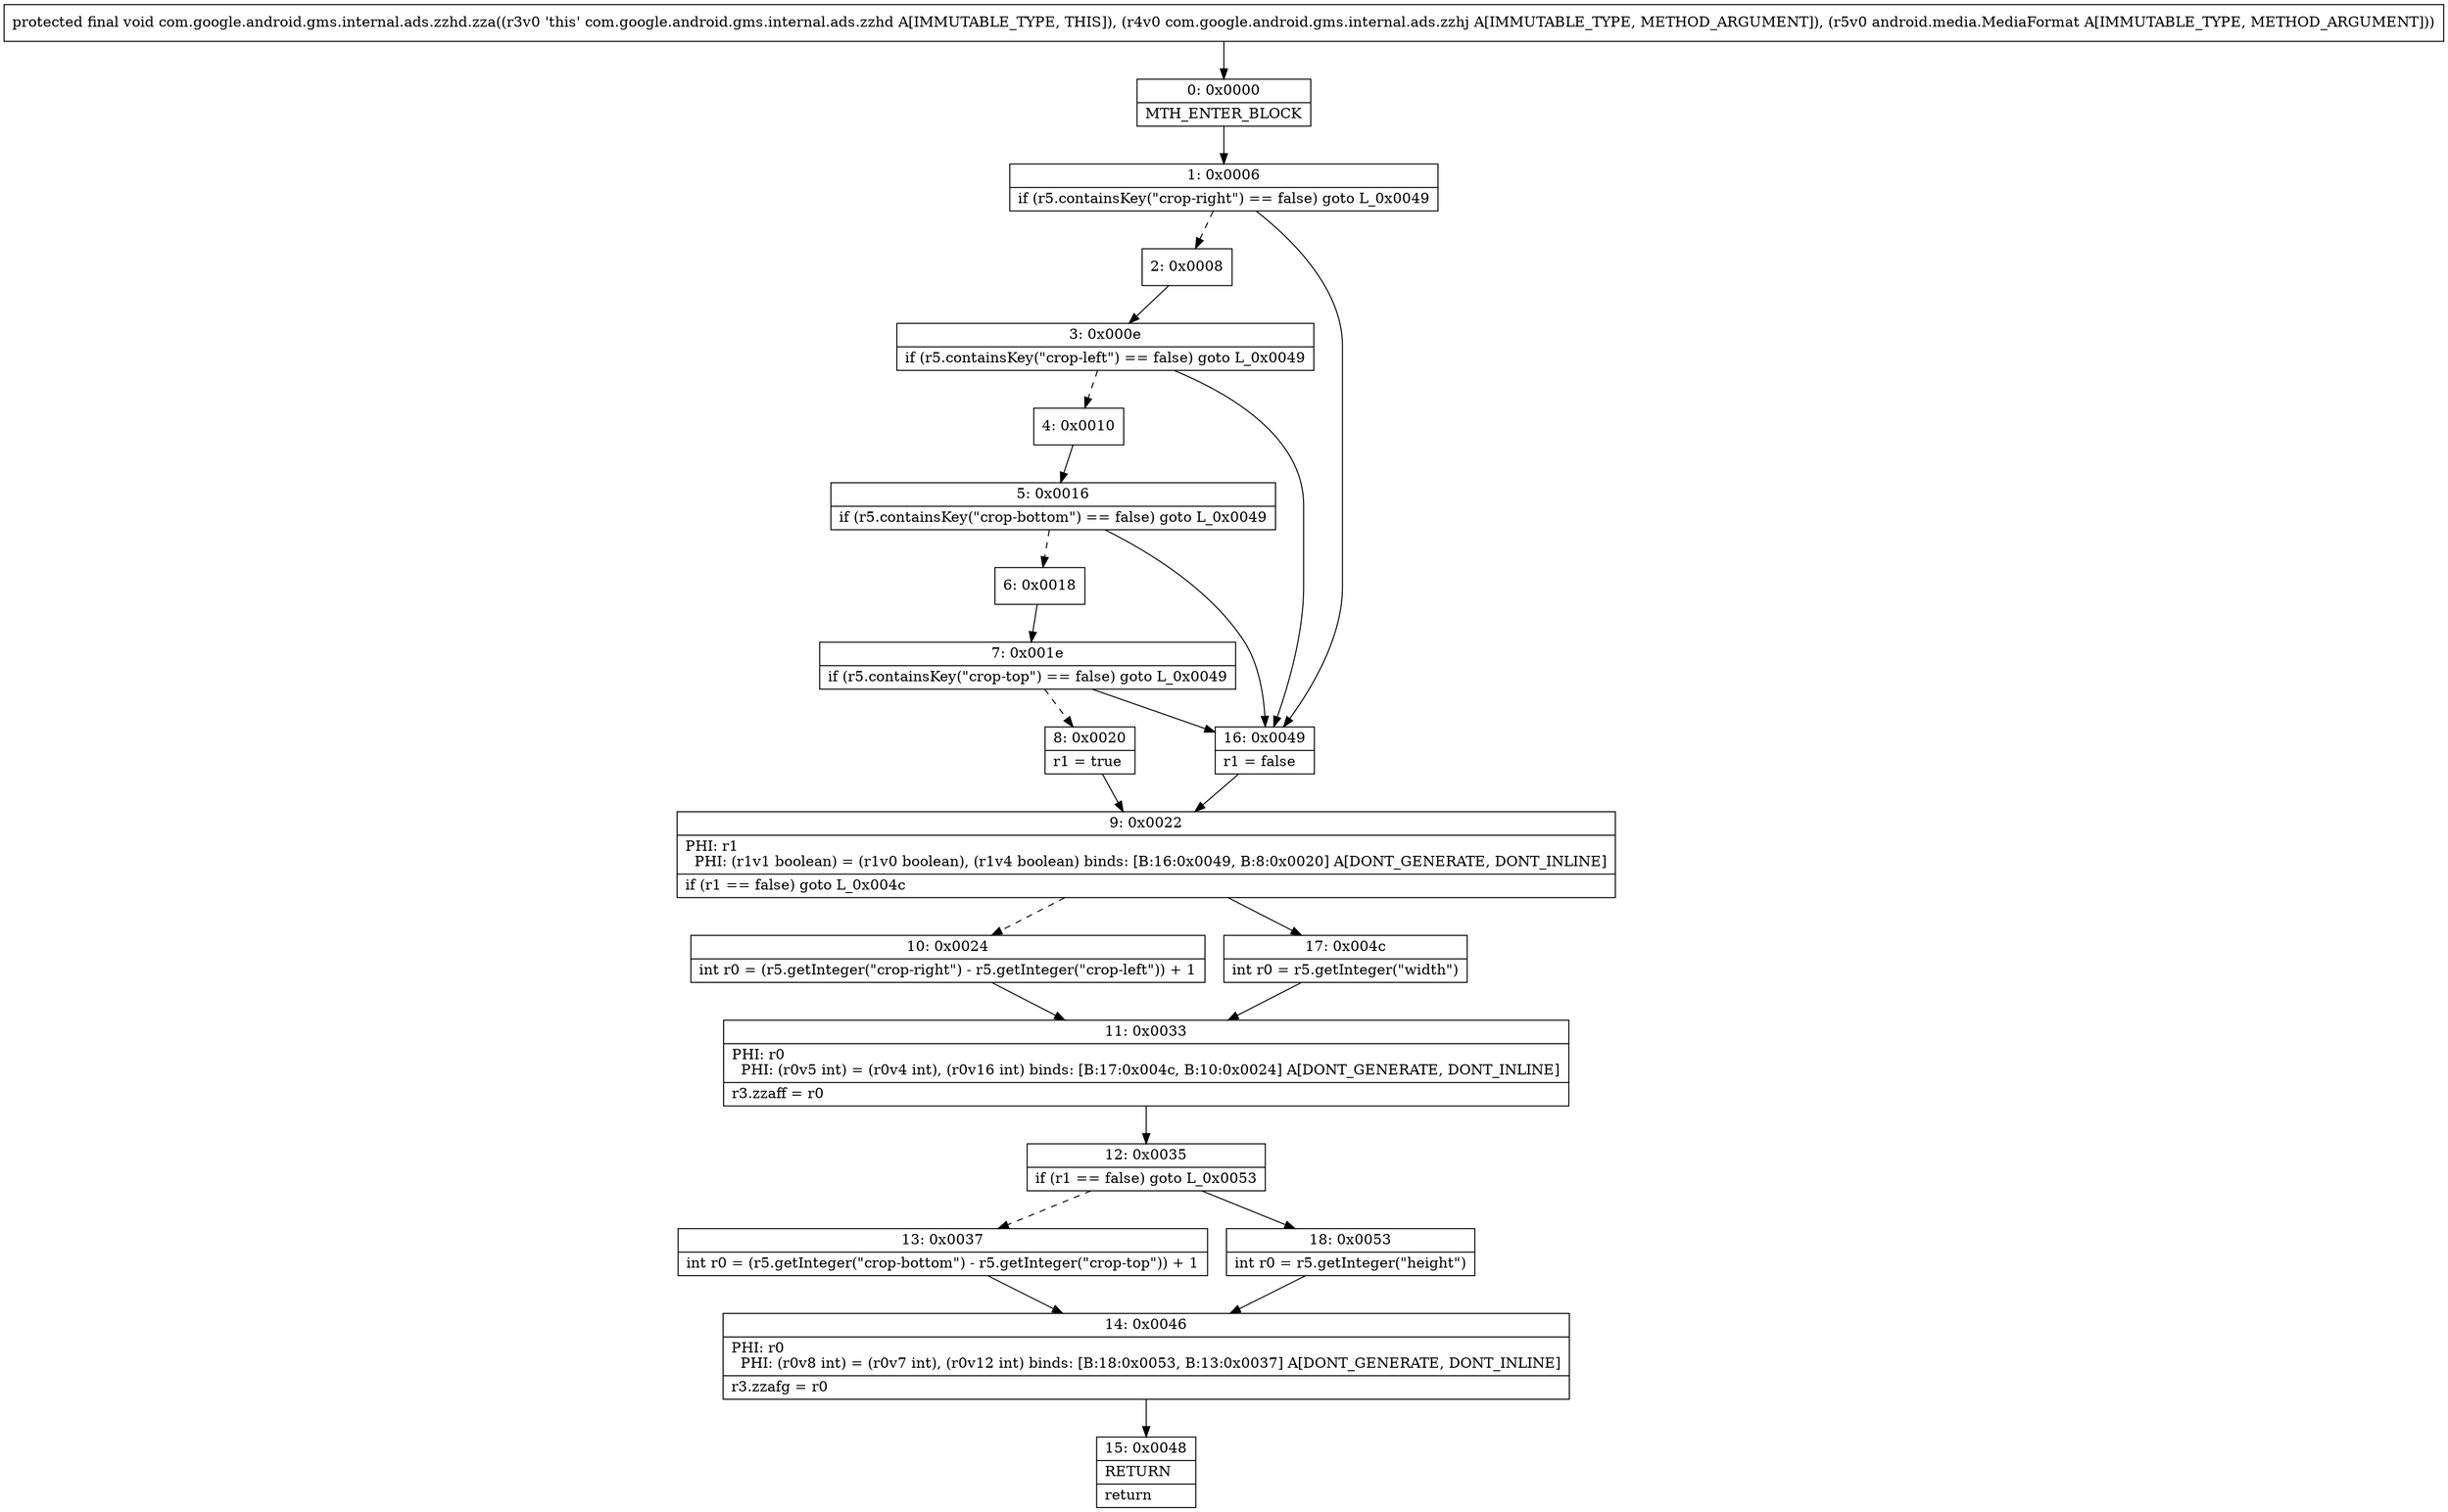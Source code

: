digraph "CFG forcom.google.android.gms.internal.ads.zzhd.zza(Lcom\/google\/android\/gms\/internal\/ads\/zzhj;Landroid\/media\/MediaFormat;)V" {
Node_0 [shape=record,label="{0\:\ 0x0000|MTH_ENTER_BLOCK\l}"];
Node_1 [shape=record,label="{1\:\ 0x0006|if (r5.containsKey(\"crop\-right\") == false) goto L_0x0049\l}"];
Node_2 [shape=record,label="{2\:\ 0x0008}"];
Node_3 [shape=record,label="{3\:\ 0x000e|if (r5.containsKey(\"crop\-left\") == false) goto L_0x0049\l}"];
Node_4 [shape=record,label="{4\:\ 0x0010}"];
Node_5 [shape=record,label="{5\:\ 0x0016|if (r5.containsKey(\"crop\-bottom\") == false) goto L_0x0049\l}"];
Node_6 [shape=record,label="{6\:\ 0x0018}"];
Node_7 [shape=record,label="{7\:\ 0x001e|if (r5.containsKey(\"crop\-top\") == false) goto L_0x0049\l}"];
Node_8 [shape=record,label="{8\:\ 0x0020|r1 = true\l}"];
Node_9 [shape=record,label="{9\:\ 0x0022|PHI: r1 \l  PHI: (r1v1 boolean) = (r1v0 boolean), (r1v4 boolean) binds: [B:16:0x0049, B:8:0x0020] A[DONT_GENERATE, DONT_INLINE]\l|if (r1 == false) goto L_0x004c\l}"];
Node_10 [shape=record,label="{10\:\ 0x0024|int r0 = (r5.getInteger(\"crop\-right\") \- r5.getInteger(\"crop\-left\")) + 1\l}"];
Node_11 [shape=record,label="{11\:\ 0x0033|PHI: r0 \l  PHI: (r0v5 int) = (r0v4 int), (r0v16 int) binds: [B:17:0x004c, B:10:0x0024] A[DONT_GENERATE, DONT_INLINE]\l|r3.zzaff = r0\l}"];
Node_12 [shape=record,label="{12\:\ 0x0035|if (r1 == false) goto L_0x0053\l}"];
Node_13 [shape=record,label="{13\:\ 0x0037|int r0 = (r5.getInteger(\"crop\-bottom\") \- r5.getInteger(\"crop\-top\")) + 1\l}"];
Node_14 [shape=record,label="{14\:\ 0x0046|PHI: r0 \l  PHI: (r0v8 int) = (r0v7 int), (r0v12 int) binds: [B:18:0x0053, B:13:0x0037] A[DONT_GENERATE, DONT_INLINE]\l|r3.zzafg = r0\l}"];
Node_15 [shape=record,label="{15\:\ 0x0048|RETURN\l|return\l}"];
Node_16 [shape=record,label="{16\:\ 0x0049|r1 = false\l}"];
Node_17 [shape=record,label="{17\:\ 0x004c|int r0 = r5.getInteger(\"width\")\l}"];
Node_18 [shape=record,label="{18\:\ 0x0053|int r0 = r5.getInteger(\"height\")\l}"];
MethodNode[shape=record,label="{protected final void com.google.android.gms.internal.ads.zzhd.zza((r3v0 'this' com.google.android.gms.internal.ads.zzhd A[IMMUTABLE_TYPE, THIS]), (r4v0 com.google.android.gms.internal.ads.zzhj A[IMMUTABLE_TYPE, METHOD_ARGUMENT]), (r5v0 android.media.MediaFormat A[IMMUTABLE_TYPE, METHOD_ARGUMENT])) }"];
MethodNode -> Node_0;
Node_0 -> Node_1;
Node_1 -> Node_2[style=dashed];
Node_1 -> Node_16;
Node_2 -> Node_3;
Node_3 -> Node_4[style=dashed];
Node_3 -> Node_16;
Node_4 -> Node_5;
Node_5 -> Node_6[style=dashed];
Node_5 -> Node_16;
Node_6 -> Node_7;
Node_7 -> Node_8[style=dashed];
Node_7 -> Node_16;
Node_8 -> Node_9;
Node_9 -> Node_10[style=dashed];
Node_9 -> Node_17;
Node_10 -> Node_11;
Node_11 -> Node_12;
Node_12 -> Node_13[style=dashed];
Node_12 -> Node_18;
Node_13 -> Node_14;
Node_14 -> Node_15;
Node_16 -> Node_9;
Node_17 -> Node_11;
Node_18 -> Node_14;
}

